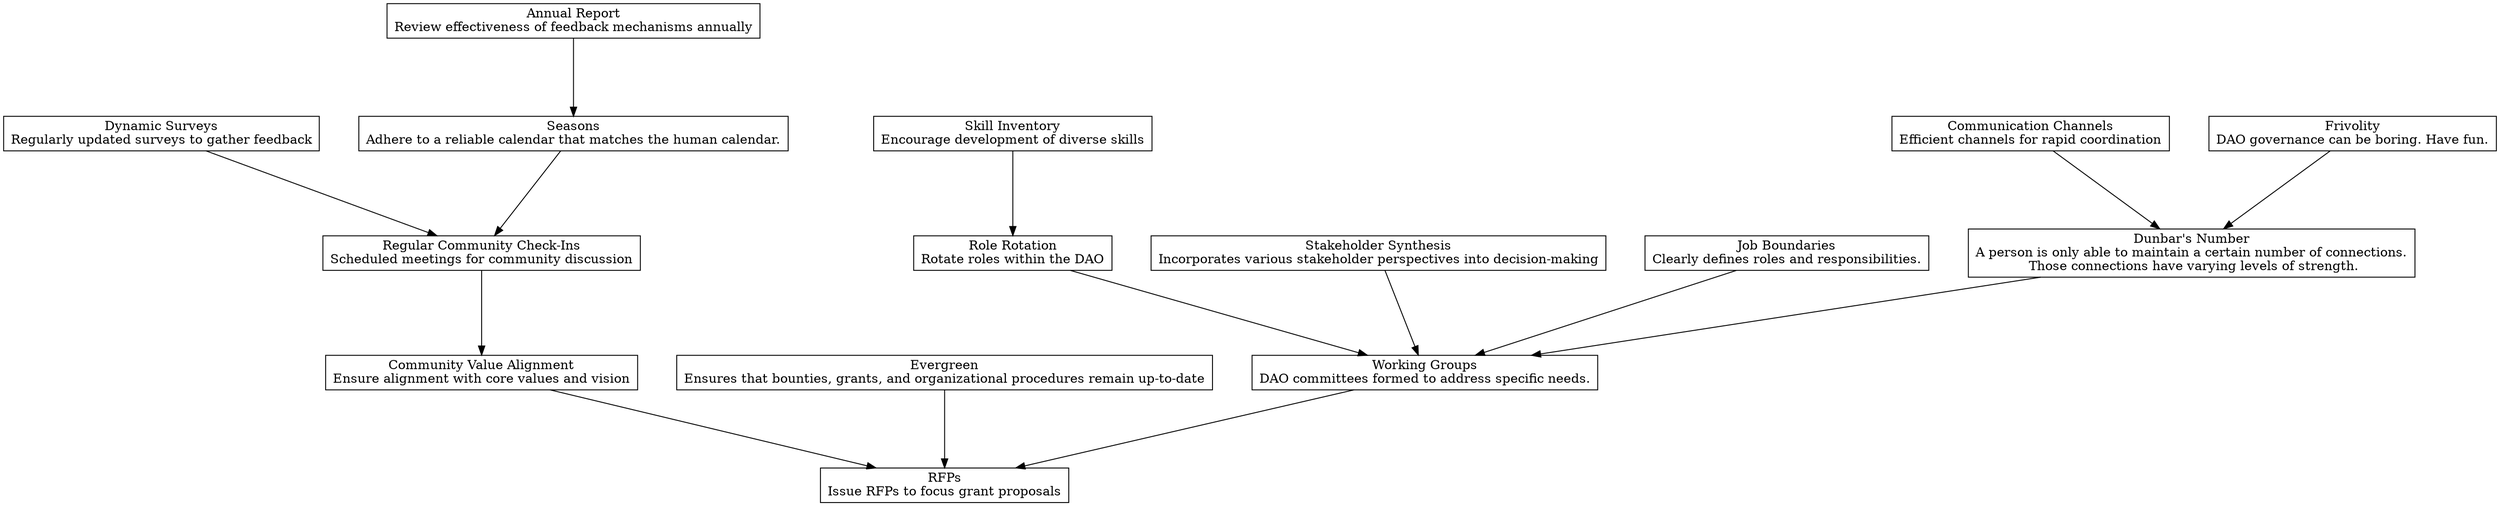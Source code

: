 digraph "" {
	graph [nodesep=0.6,
		rankdir=TB,
		ranksep=1.2
	];
	node [label="\N",
		shape=box
	];
	RFPs	[label="RFPs\nIssue RFPs to focus grant proposals"];
	"Community Value Alignment"	[label="Community Value Alignment\nEnsure alignment with core values and vision"];
	"Community Value Alignment" -> RFPs;
	Evergreen	[label="Evergreen\nEnsures that bounties, grants, and organizational procedures remain up-to-date"];
	Evergreen -> RFPs;
	"Working Groups"	[label="Working Groups\nDAO committees formed to address specific needs."];
	"Working Groups" -> RFPs;
	"Role Rotation"	[label="Role Rotation\nRotate roles within the DAO"];
	"Role Rotation" -> "Working Groups";
	"Stakeholder Synthesis"	[label="Stakeholder Synthesis\nIncorporates various stakeholder perspectives into decision-making"];
	"Stakeholder Synthesis" -> "Working Groups";
	"Job Boundaries"	[label="Job Boundaries\nClearly defines roles and responsibilities."];
	"Job Boundaries" -> "Working Groups";
	"Dunbar's Number"	[label="Dunbar's Number\nA person is only able to maintain a certain number of connections.\n Those connections have varying levels of strength."];
	"Dunbar's Number" -> "Working Groups";
	"Communication Channels"	[label="Communication Channels\nEfficient channels for rapid coordination"];
	"Communication Channels" -> "Dunbar's Number";
	Frivolity	[label="Frivolity\nDAO governance can be boring. Have fun.\n"];
	Frivolity -> "Dunbar's Number";
	"Skill Inventory"	[label="Skill Inventory\nEncourage development of diverse skills"];
	"Skill Inventory" -> "Role Rotation";
	"Regular Community Check-Ins"	[label="Regular Community Check-Ins\nScheduled meetings for community discussion"];
	"Regular Community Check-Ins" -> "Community Value Alignment";
	"Dynamic Surveys"	[label="Dynamic Surveys\nRegularly updated surveys to gather feedback"];
	"Dynamic Surveys" -> "Regular Community Check-Ins";
	Seasons	[label="Seasons\nAdhere to a reliable calendar that matches the human calendar.\n"];
	Seasons -> "Regular Community Check-Ins";
	"Annual Report"	[label="Annual Report\nReview effectiveness of feedback mechanisms annually"];
	"Annual Report" -> Seasons;
}
